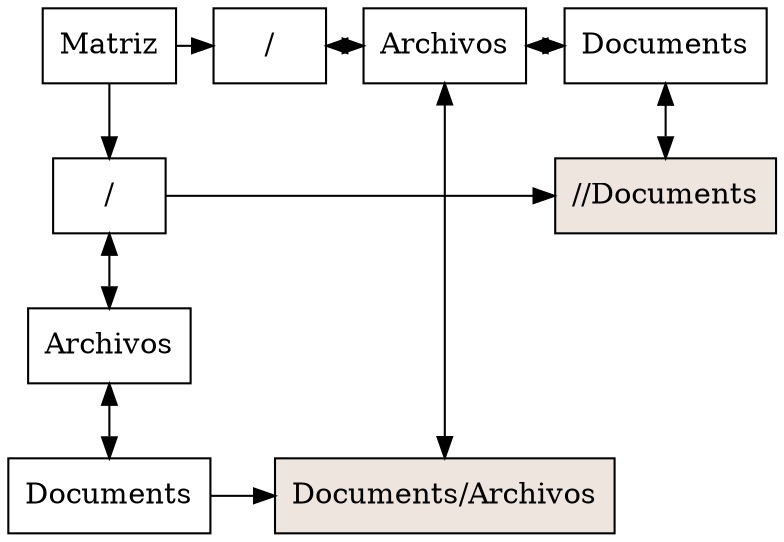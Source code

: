 digraph G{
node [shape = box]
raiz[label="Matriz"  group=1];
1444867196 [label="/" group = 1];
1963497506 [label="Archivos" group = 1];
1196078410 [label="Documents" group = 1];
1444867196->1963497506[dir=both];
1963497506->1196078410[dir=both];
1624311792 [label="/" group = 49];
1160409315 [label="Archivos" group = 833];
1762794124 [label="Documents" group = 948];
1624311792->1160409315[dir=both];
1160409315->1762794124[dir=both];
raiz ->1444867196
raiz ->1624311792
{ rank  = same; raiz 
1624311792;
1160409315;
1762794124;
}
1910749462 [style=filled,fillcolor=seashell2,label= "Documents/Archivos" group = 833 ];
532229038 [style=filled,fillcolor=seashell2,label= "//Documents" group = 948 ];
1444867196->532229038
{ rank = same; 1444867196;
532229038;
}
1196078410->1910749462
{ rank = same; 1196078410;
1910749462;
}
1160409315->1910749462[dir=both];
1762794124->532229038[dir=both];
}
